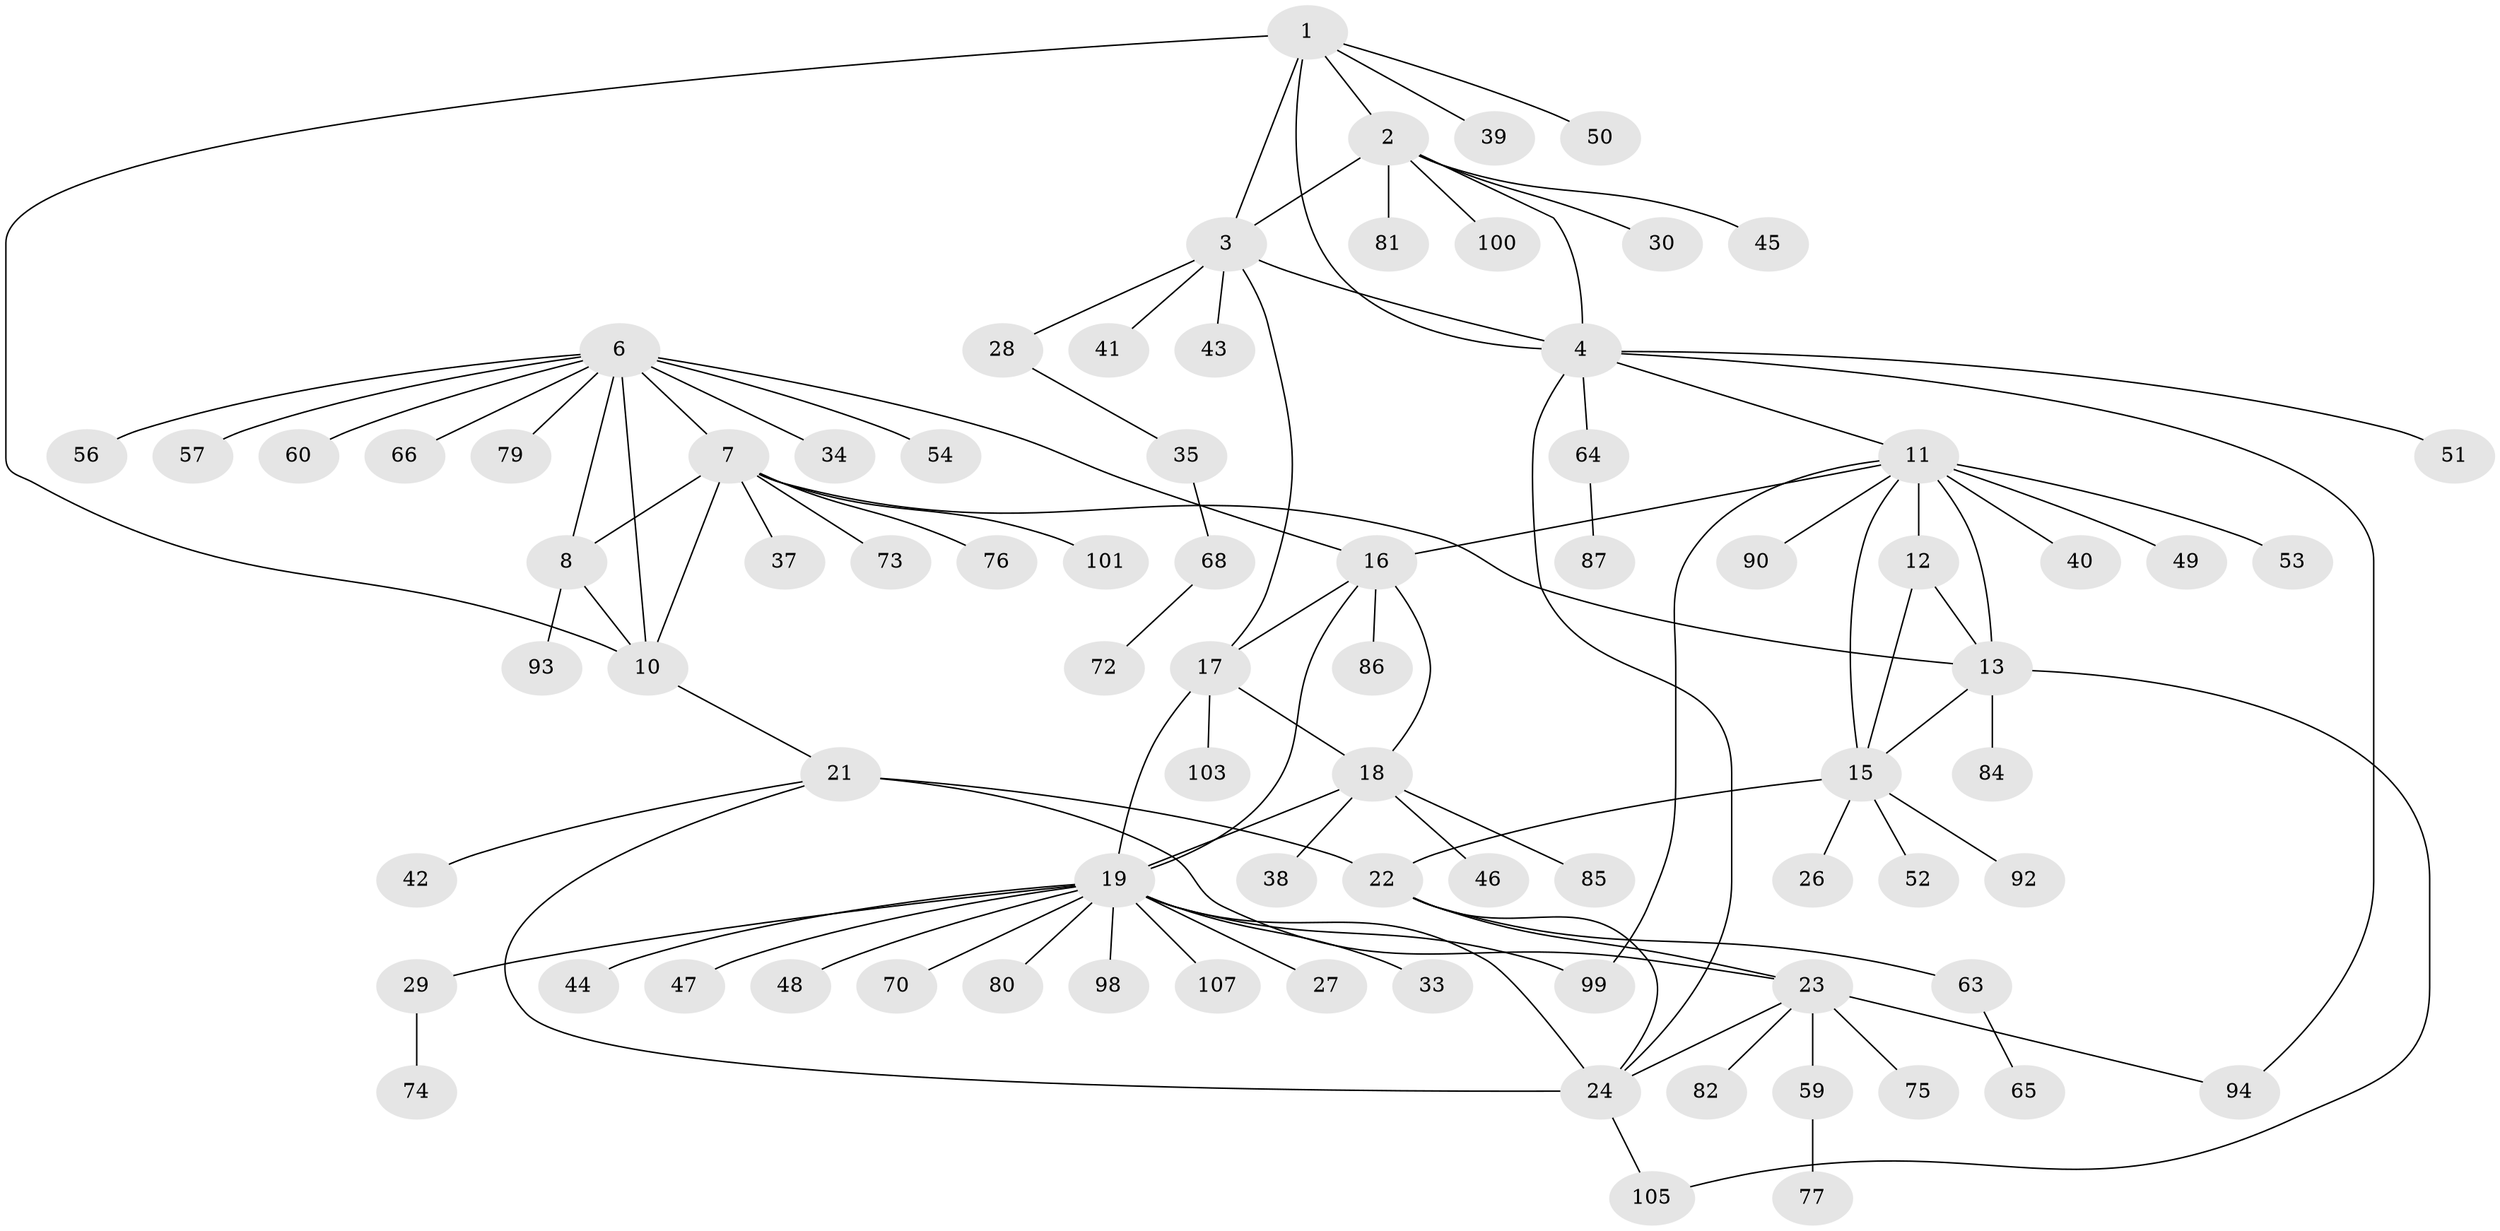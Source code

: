 // original degree distribution, {6: 0.04672897196261682, 9: 0.056074766355140186, 10: 0.018691588785046728, 5: 0.009345794392523364, 7: 0.04672897196261682, 4: 0.018691588785046728, 8: 0.028037383177570093, 13: 0.009345794392523364, 1: 0.6074766355140186, 3: 0.018691588785046728, 2: 0.14018691588785046}
// Generated by graph-tools (version 1.1) at 2025/42/03/06/25 10:42:12]
// undirected, 81 vertices, 104 edges
graph export_dot {
graph [start="1"]
  node [color=gray90,style=filled];
  1 [super="+5"];
  2 [super="+91"];
  3 [super="+89"];
  4 [super="+88"];
  6 [super="+9"];
  7 [super="+55"];
  8 [super="+106"];
  10 [super="+71"];
  11 [super="+14"];
  12;
  13 [super="+36"];
  15 [super="+32"];
  16 [super="+67"];
  17;
  18 [super="+61"];
  19 [super="+20"];
  21 [super="+25"];
  22 [super="+96"];
  23 [super="+83"];
  24;
  26;
  27;
  28 [super="+58"];
  29 [super="+31"];
  30;
  33;
  34 [super="+97"];
  35;
  37;
  38;
  39;
  40;
  41;
  42 [super="+102"];
  43 [super="+95"];
  44;
  45;
  46;
  47;
  48;
  49;
  50 [super="+62"];
  51;
  52;
  53 [super="+104"];
  54 [super="+69"];
  56;
  57;
  59;
  60 [super="+78"];
  63;
  64;
  65;
  66;
  68;
  70;
  72;
  73;
  74;
  75;
  76;
  77;
  79;
  80;
  81;
  82;
  84;
  85;
  86;
  87;
  90;
  92;
  93;
  94;
  98;
  99;
  100;
  101;
  103;
  105;
  107;
  1 -- 2 [weight=2];
  1 -- 3 [weight=2];
  1 -- 4 [weight=2];
  1 -- 39;
  1 -- 50;
  1 -- 10;
  2 -- 3;
  2 -- 4;
  2 -- 30;
  2 -- 45;
  2 -- 81;
  2 -- 100;
  3 -- 4;
  3 -- 17;
  3 -- 28;
  3 -- 41;
  3 -- 43;
  4 -- 11;
  4 -- 24;
  4 -- 51;
  4 -- 64;
  4 -- 94;
  6 -- 7 [weight=2];
  6 -- 8 [weight=2];
  6 -- 10 [weight=2];
  6 -- 16;
  6 -- 54;
  6 -- 79;
  6 -- 34;
  6 -- 66;
  6 -- 56;
  6 -- 57;
  6 -- 60;
  7 -- 8;
  7 -- 10;
  7 -- 13;
  7 -- 37;
  7 -- 73;
  7 -- 76;
  7 -- 101;
  8 -- 10;
  8 -- 93;
  10 -- 21;
  11 -- 12 [weight=2];
  11 -- 13 [weight=2];
  11 -- 15 [weight=2];
  11 -- 16;
  11 -- 40;
  11 -- 90;
  11 -- 99;
  11 -- 49;
  11 -- 53;
  12 -- 13;
  12 -- 15;
  13 -- 15;
  13 -- 84;
  13 -- 105;
  15 -- 22;
  15 -- 26;
  15 -- 52;
  15 -- 92;
  16 -- 17;
  16 -- 18;
  16 -- 19 [weight=2];
  16 -- 86;
  17 -- 18;
  17 -- 19 [weight=2];
  17 -- 103;
  18 -- 19 [weight=2];
  18 -- 38;
  18 -- 46;
  18 -- 85;
  19 -- 24;
  19 -- 27;
  19 -- 33;
  19 -- 44;
  19 -- 47;
  19 -- 48;
  19 -- 70;
  19 -- 80;
  19 -- 107;
  19 -- 98;
  19 -- 99;
  19 -- 29;
  21 -- 22 [weight=2];
  21 -- 23 [weight=2];
  21 -- 24 [weight=2];
  21 -- 42;
  22 -- 23;
  22 -- 24;
  22 -- 63;
  23 -- 24;
  23 -- 59;
  23 -- 75;
  23 -- 82;
  23 -- 94;
  24 -- 105;
  28 -- 35;
  29 -- 74;
  35 -- 68;
  59 -- 77;
  63 -- 65;
  64 -- 87;
  68 -- 72;
}
